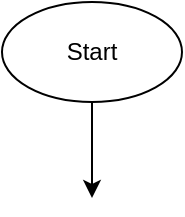 <mxfile version="24.2.3" type="github">
  <diagram name="Page-1" id="WHO5cMsDMsLjXfPXbsgw">
    <mxGraphModel dx="1687" dy="911" grid="1" gridSize="10" guides="1" tooltips="1" connect="1" arrows="1" fold="1" page="1" pageScale="1" pageWidth="827" pageHeight="1169" math="0" shadow="0">
      <root>
        <mxCell id="0" />
        <mxCell id="1" parent="0" />
        <mxCell id="3_qst0NbUyWHlaPV9hMc-13" value="Start" style="ellipse;whiteSpace=wrap;html=1;" vertex="1" parent="1">
          <mxGeometry x="350" y="10" width="90" height="50" as="geometry" />
        </mxCell>
        <mxCell id="3_qst0NbUyWHlaPV9hMc-23" value="" style="endArrow=classic;html=1;rounded=0;exitX=0.5;exitY=1;exitDx=0;exitDy=0;" edge="1" parent="1" source="3_qst0NbUyWHlaPV9hMc-13">
          <mxGeometry width="50" height="50" relative="1" as="geometry">
            <mxPoint x="390" y="420" as="sourcePoint" />
            <mxPoint x="395" y="108" as="targetPoint" />
          </mxGeometry>
        </mxCell>
      </root>
    </mxGraphModel>
  </diagram>
</mxfile>
